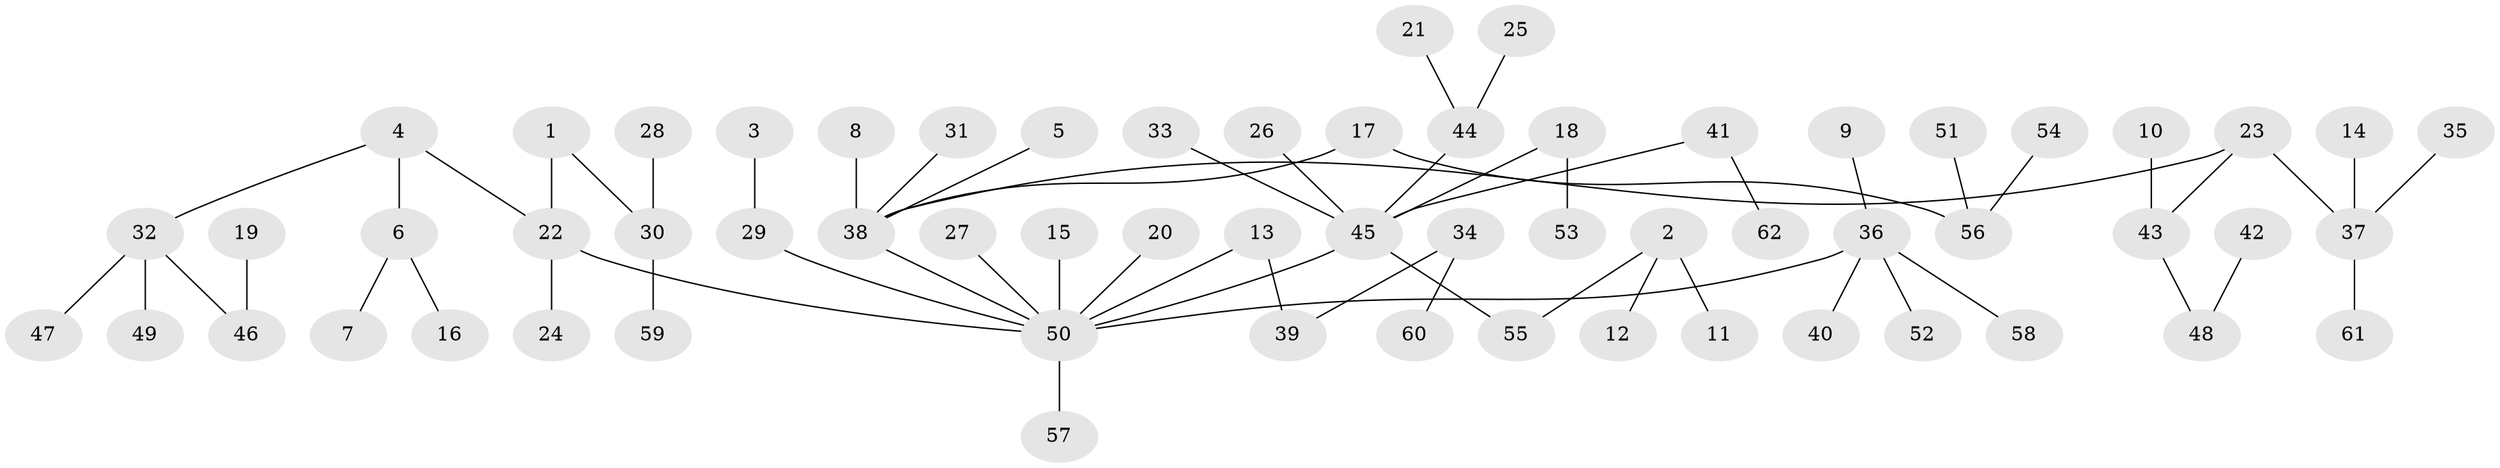 // original degree distribution, {2: 0.21951219512195122, 5: 0.04065040650406504, 7: 0.016260162601626018, 4: 0.06504065040650407, 3: 0.10569105691056911, 1: 0.5365853658536586, 6: 0.008130081300813009, 8: 0.008130081300813009}
// Generated by graph-tools (version 1.1) at 2025/50/03/09/25 03:50:24]
// undirected, 62 vertices, 61 edges
graph export_dot {
graph [start="1"]
  node [color=gray90,style=filled];
  1;
  2;
  3;
  4;
  5;
  6;
  7;
  8;
  9;
  10;
  11;
  12;
  13;
  14;
  15;
  16;
  17;
  18;
  19;
  20;
  21;
  22;
  23;
  24;
  25;
  26;
  27;
  28;
  29;
  30;
  31;
  32;
  33;
  34;
  35;
  36;
  37;
  38;
  39;
  40;
  41;
  42;
  43;
  44;
  45;
  46;
  47;
  48;
  49;
  50;
  51;
  52;
  53;
  54;
  55;
  56;
  57;
  58;
  59;
  60;
  61;
  62;
  1 -- 22 [weight=1.0];
  1 -- 30 [weight=1.0];
  2 -- 11 [weight=1.0];
  2 -- 12 [weight=1.0];
  2 -- 55 [weight=1.0];
  3 -- 29 [weight=1.0];
  4 -- 6 [weight=1.0];
  4 -- 22 [weight=1.0];
  4 -- 32 [weight=1.0];
  5 -- 38 [weight=1.0];
  6 -- 7 [weight=1.0];
  6 -- 16 [weight=1.0];
  8 -- 38 [weight=1.0];
  9 -- 36 [weight=1.0];
  10 -- 43 [weight=1.0];
  13 -- 39 [weight=1.0];
  13 -- 50 [weight=1.0];
  14 -- 37 [weight=1.0];
  15 -- 50 [weight=1.0];
  17 -- 38 [weight=1.0];
  17 -- 56 [weight=1.0];
  18 -- 45 [weight=1.0];
  18 -- 53 [weight=1.0];
  19 -- 46 [weight=1.0];
  20 -- 50 [weight=1.0];
  21 -- 44 [weight=1.0];
  22 -- 24 [weight=1.0];
  22 -- 50 [weight=1.0];
  23 -- 37 [weight=1.0];
  23 -- 38 [weight=1.0];
  23 -- 43 [weight=1.0];
  25 -- 44 [weight=1.0];
  26 -- 45 [weight=1.0];
  27 -- 50 [weight=1.0];
  28 -- 30 [weight=1.0];
  29 -- 50 [weight=1.0];
  30 -- 59 [weight=1.0];
  31 -- 38 [weight=1.0];
  32 -- 46 [weight=1.0];
  32 -- 47 [weight=1.0];
  32 -- 49 [weight=1.0];
  33 -- 45 [weight=1.0];
  34 -- 39 [weight=1.0];
  34 -- 60 [weight=1.0];
  35 -- 37 [weight=1.0];
  36 -- 40 [weight=1.0];
  36 -- 50 [weight=1.0];
  36 -- 52 [weight=1.0];
  36 -- 58 [weight=1.0];
  37 -- 61 [weight=1.0];
  38 -- 50 [weight=1.0];
  41 -- 45 [weight=1.0];
  41 -- 62 [weight=1.0];
  42 -- 48 [weight=1.0];
  43 -- 48 [weight=1.0];
  44 -- 45 [weight=1.0];
  45 -- 50 [weight=1.0];
  45 -- 55 [weight=1.0];
  50 -- 57 [weight=1.0];
  51 -- 56 [weight=1.0];
  54 -- 56 [weight=1.0];
}
